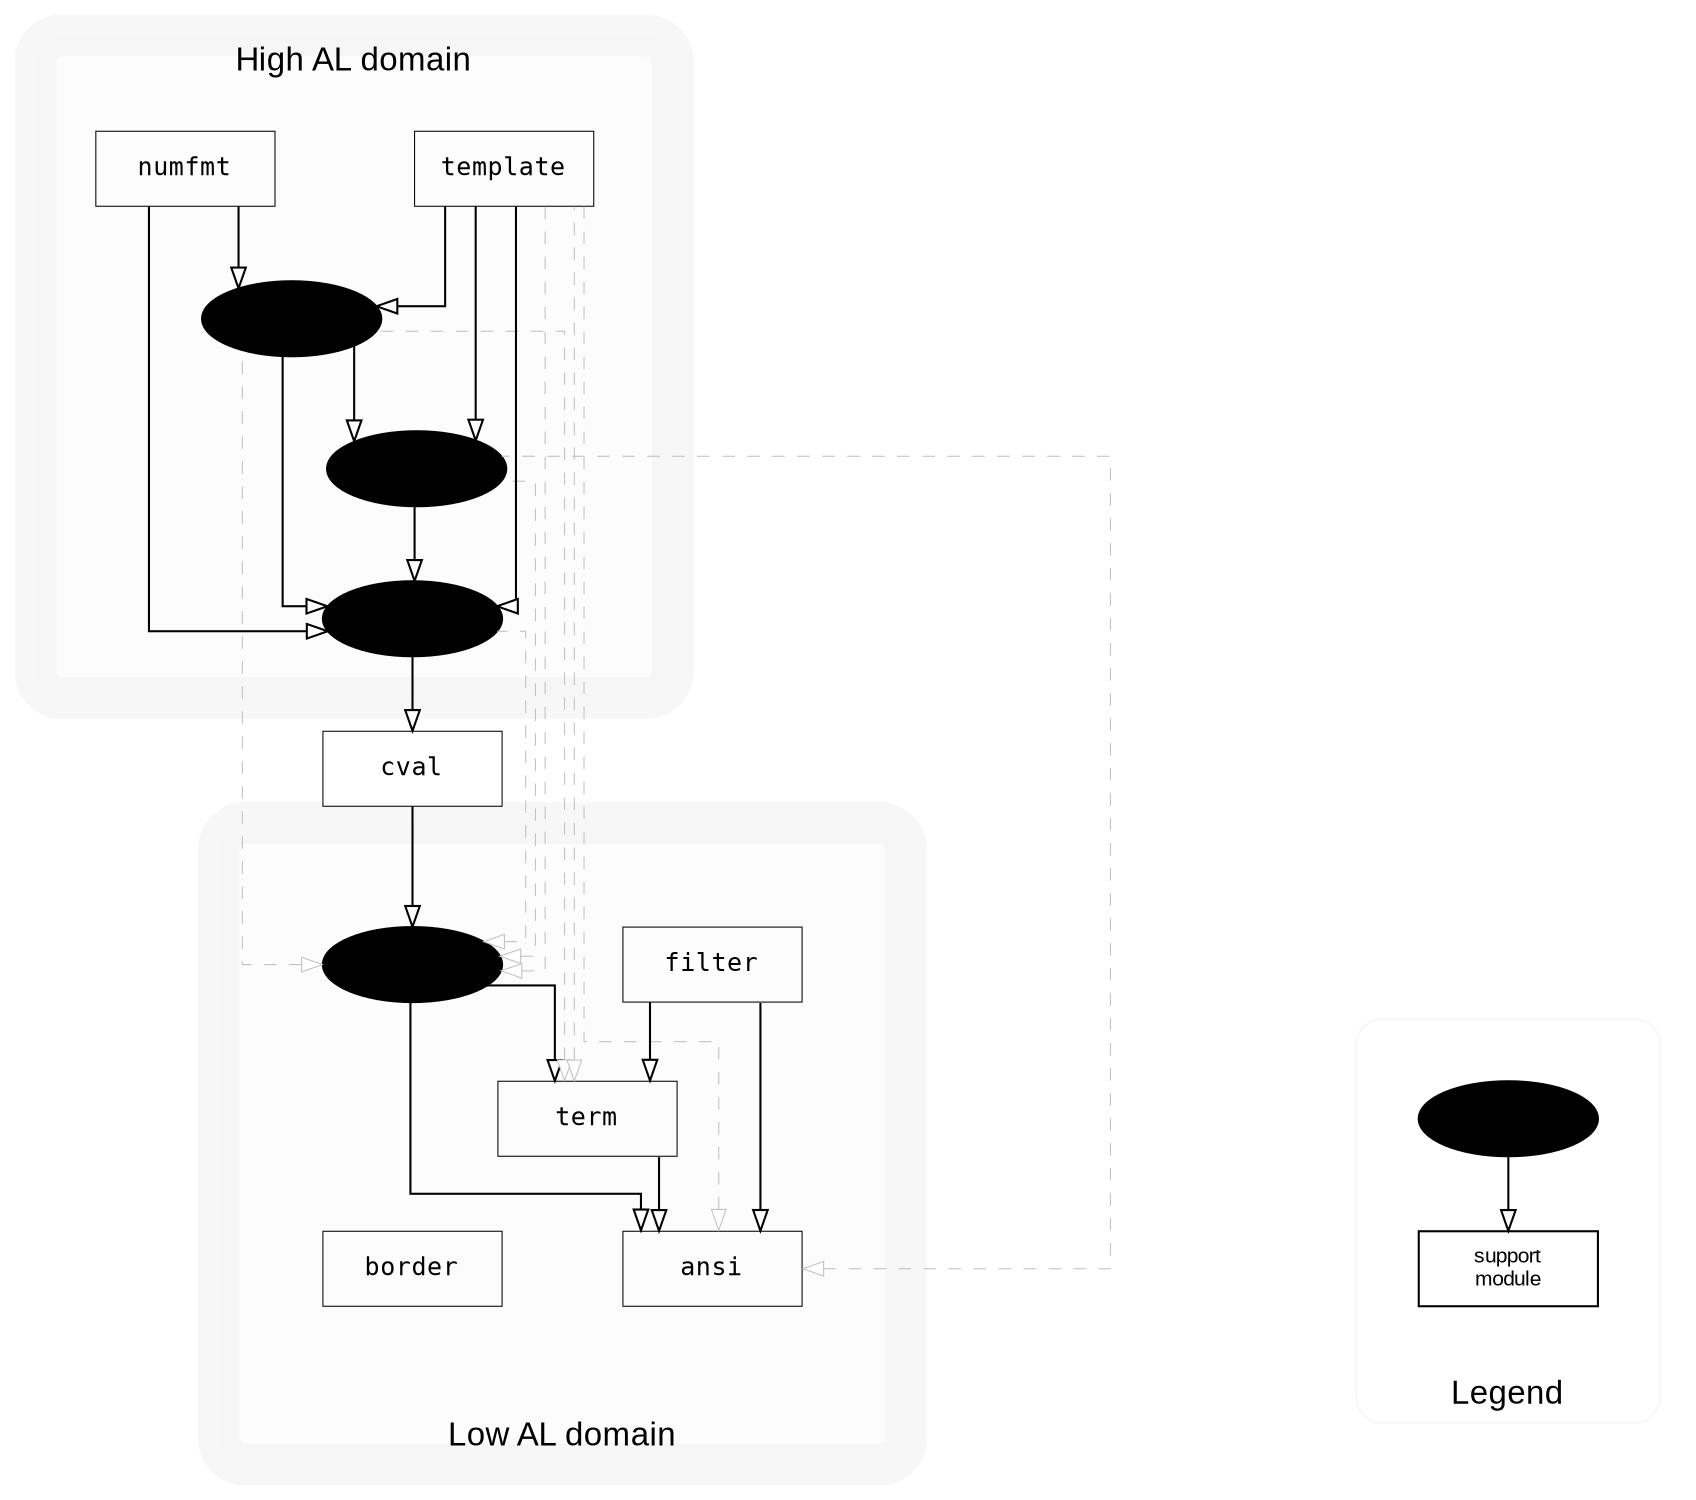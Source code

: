 # placeholders:
#          SIZE=$SIZE
#    EDGE_COLOR=$EDGE_COLOR
#   LABEL_COLOR=$LABEL_COLOR
#    CORE_COLOR=$CORE_COLOR

strict digraph G {
    dpi = 150
  # concentrate = true
    rankdir = BT
    #ordering = out
    #TBbalance = min
    #bgcolor=red
    #clusterrank = global
    #compound=true
     ratio=fill
    size="$SIZE"
    splines = ortho
    outputorder = nodesfirst
    pack = 55
    packmode = array_t4
    nodesep=.8
    ranksep=0.5
    pad = .125
    fontname="Arial"
   # page="$SIZE"


    style="rounded"
    color="#f0f0f080"

    edge [dir="back"]
    node [
        fontname="monospace"
        style="filled,solid"
        margin="0.0,0.0"
        fontsize=12
        fixedsize=true
        width=1.2
        height=.5
        penwidth=.5
        fillcolor=none
        shape="rect"
    ];

    subgraph mid {

        penwidth=0
        margin=0
        cval[ fillcolor="#FFFFFF80"];
    }

    subgraph cluster_low {
        bgcolor="#fafafa80"
        label="Low AL domain"
        fontsize=16
        labelloc="t"
        labeljust="c"

        penwidth=20
        margin=50

        node [group="low" ]

        {
            node[penwidth=1 fillcolor="$CORE_COLOR" fontcolor="$LABEL_COLOR"   shape="ellipse"];
            color
        }
        {
            ansi
            border
            filter
            term

        }
    }
    subgraph cluster_high {
        bgcolor="#fafafa80"
        labelloc="b"
        labeljust="c"
        label="High AL domain"
        fontsize=16
        penwidth=20
        margin=20

        node [group="high"]
        {
            node[ penwidth=1 fillcolor="$CORE_COLOR"  fontcolor="$LABEL_COLOR"     shape="ellipse"];
            renderer
            style
            text
        }

        numfmt
        template
    }

    edge [
        color="$EDGE_COLOR"
        fillcolor=white
    ];

    {
        edge[
            penwidth=.5 color=gray weight=1 minlen=1 style=dashed
            #ltail=cluster_low
        ]
        ansi -> renderer
        color -> renderer
        color -> style
        ansi -> template
        color -> template
        term -> template
        color -> text
        term -> text
    }
    {
        edge[penwidth=1 ]
        ansi -> color
        term -> color
        color -> cval[weight=50 minlen=1]
        ansi -> filter
        term -> filter
        style -> numfmt
        text -> numfmt
        style -> renderer
        cval -> style[weight=50 minlen=1]
        renderer -> template
        text -> template
        style -> template
        ansi -> term
        renderer -> text
        style -> text
    }
    subgraph cluster_legend {
        margin=30
        label="Legend"
        fontsize=16
        labelloc="t"
        labeljust="c"
        penwidth=1
        node [margin=.3 fontsize=10 fontname="Arial"]
        core[ penwidth=1 fillcolor="$CORE_COLOR" fontcolor="$LABEL_COLOR"   shape="ellipse" label="core\nmodule"];
        support[ label="support\nmodule" penwidth=1 ];
        support -> core
    }
}
